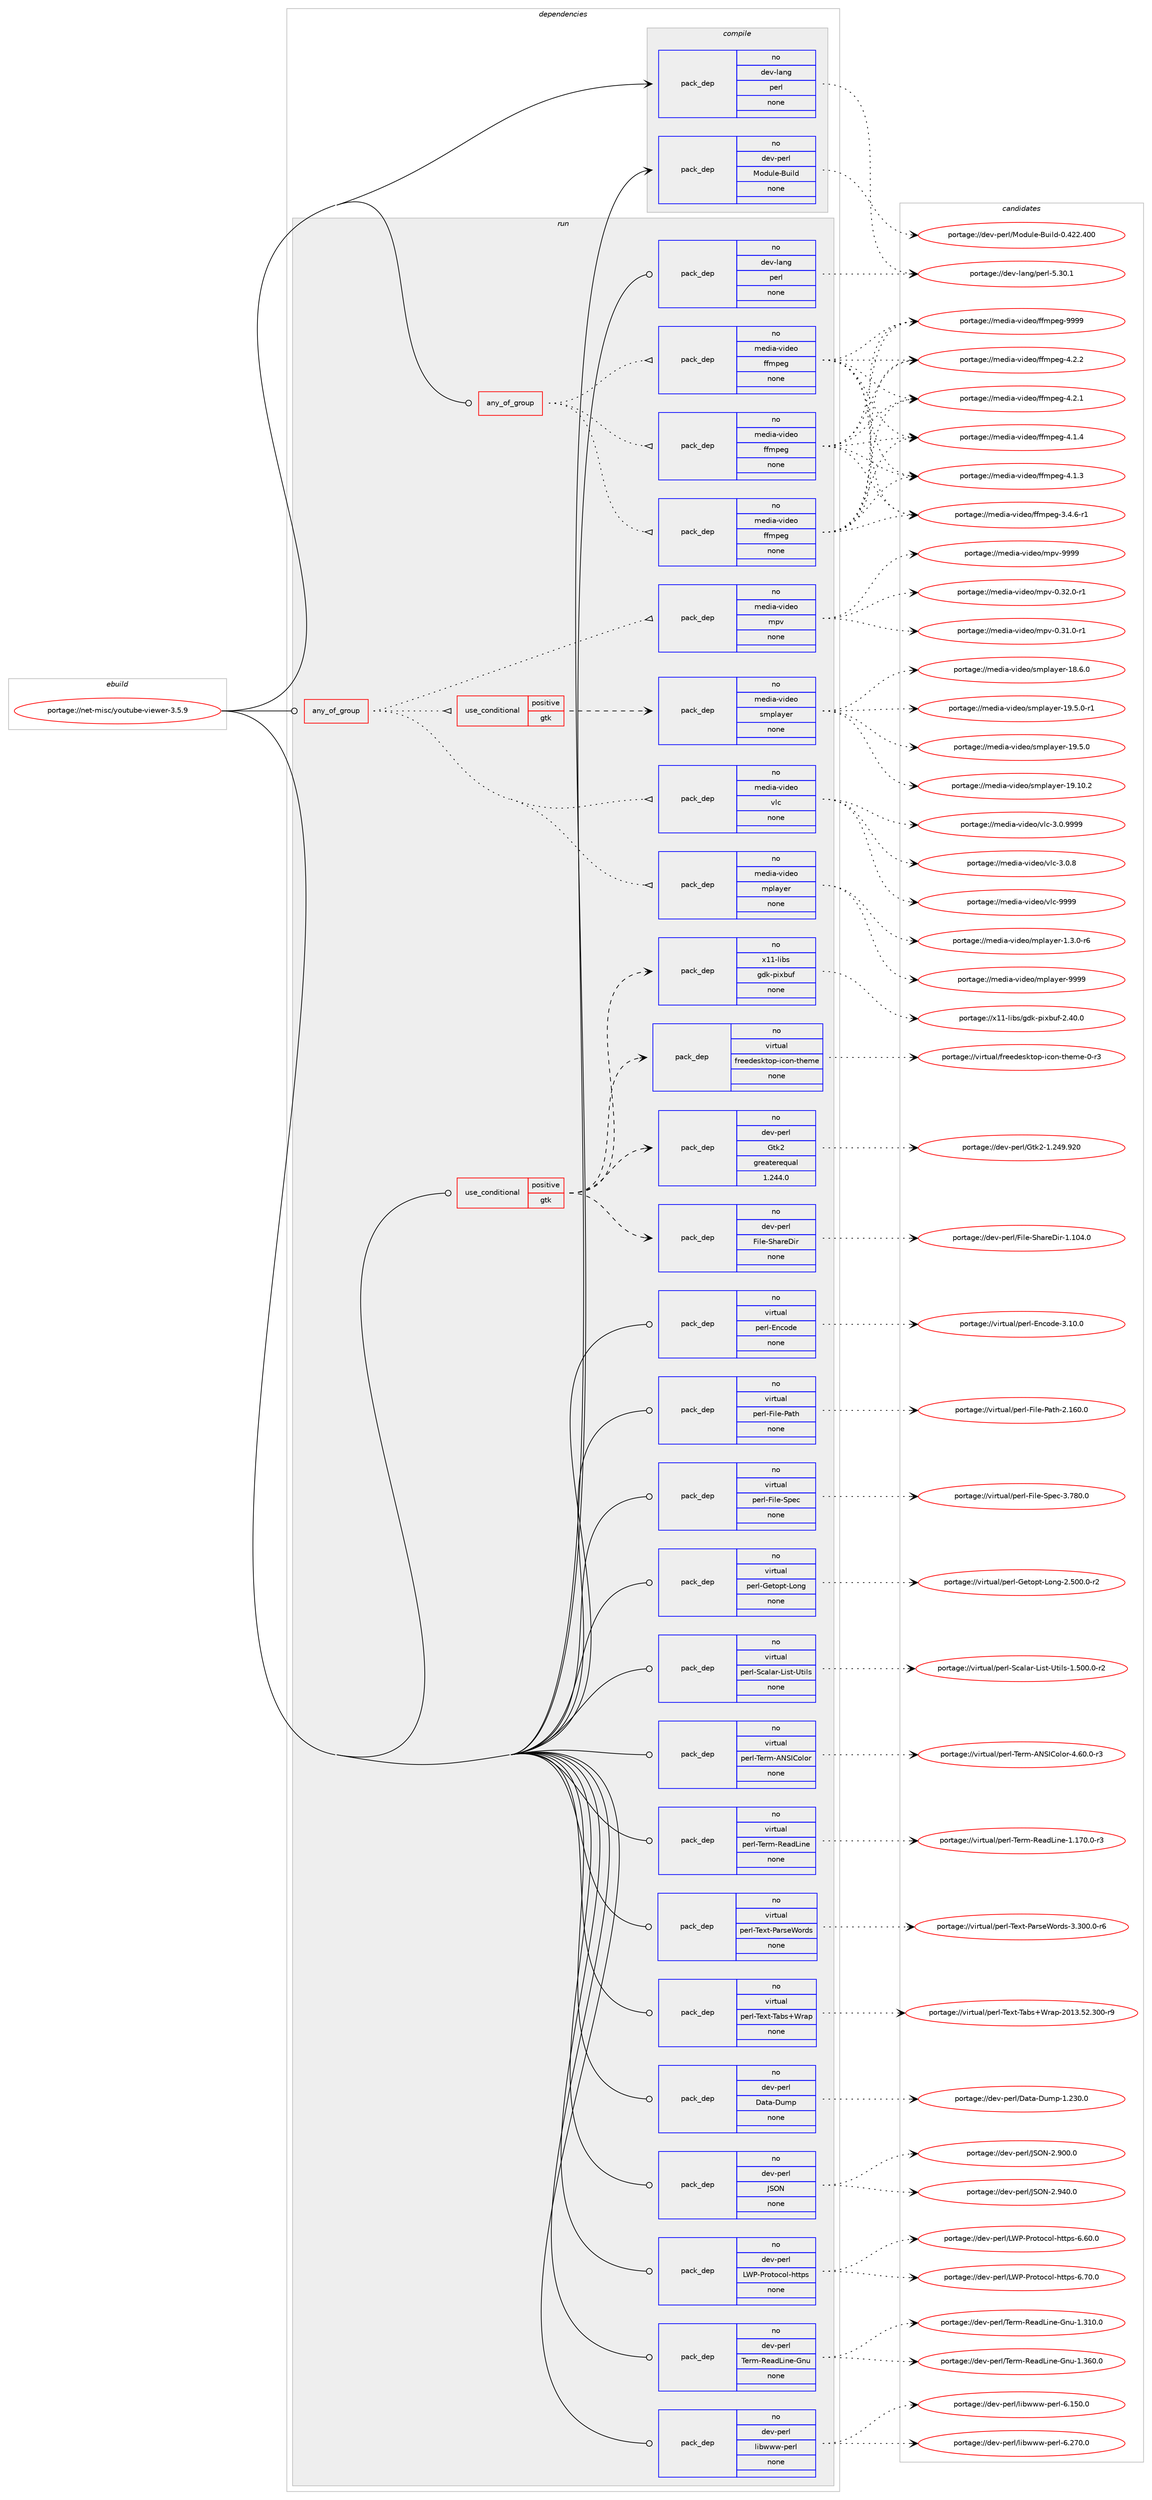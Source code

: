 digraph prolog {

# *************
# Graph options
# *************

newrank=true;
concentrate=true;
compound=true;
graph [rankdir=LR,fontname=Helvetica,fontsize=10,ranksep=1.5];#, ranksep=2.5, nodesep=0.2];
edge  [arrowhead=vee];
node  [fontname=Helvetica,fontsize=10];

# **********
# The ebuild
# **********

subgraph cluster_leftcol {
color=gray;
rank=same;
label=<<i>ebuild</i>>;
id [label="portage://net-misc/youtube-viewer-3.5.9", color=red, width=4, href="../net-misc/youtube-viewer-3.5.9.svg"];
}

# ****************
# The dependencies
# ****************

subgraph cluster_midcol {
color=gray;
label=<<i>dependencies</i>>;
subgraph cluster_compile {
fillcolor="#eeeeee";
style=filled;
label=<<i>compile</i>>;
subgraph pack39649 {
dependency49807 [label=<<TABLE BORDER="0" CELLBORDER="1" CELLSPACING="0" CELLPADDING="4" WIDTH="220"><TR><TD ROWSPAN="6" CELLPADDING="30">pack_dep</TD></TR><TR><TD WIDTH="110">no</TD></TR><TR><TD>dev-lang</TD></TR><TR><TD>perl</TD></TR><TR><TD>none</TD></TR><TR><TD></TD></TR></TABLE>>, shape=none, color=blue];
}
id:e -> dependency49807:w [weight=20,style="solid",arrowhead="vee"];
subgraph pack39650 {
dependency49808 [label=<<TABLE BORDER="0" CELLBORDER="1" CELLSPACING="0" CELLPADDING="4" WIDTH="220"><TR><TD ROWSPAN="6" CELLPADDING="30">pack_dep</TD></TR><TR><TD WIDTH="110">no</TD></TR><TR><TD>dev-perl</TD></TR><TR><TD>Module-Build</TD></TR><TR><TD>none</TD></TR><TR><TD></TD></TR></TABLE>>, shape=none, color=blue];
}
id:e -> dependency49808:w [weight=20,style="solid",arrowhead="vee"];
}
subgraph cluster_compileandrun {
fillcolor="#eeeeee";
style=filled;
label=<<i>compile and run</i>>;
}
subgraph cluster_run {
fillcolor="#eeeeee";
style=filled;
label=<<i>run</i>>;
subgraph any1024 {
dependency49809 [label=<<TABLE BORDER="0" CELLBORDER="1" CELLSPACING="0" CELLPADDING="4"><TR><TD CELLPADDING="10">any_of_group</TD></TR></TABLE>>, shape=none, color=red];subgraph pack39651 {
dependency49810 [label=<<TABLE BORDER="0" CELLBORDER="1" CELLSPACING="0" CELLPADDING="4" WIDTH="220"><TR><TD ROWSPAN="6" CELLPADDING="30">pack_dep</TD></TR><TR><TD WIDTH="110">no</TD></TR><TR><TD>media-video</TD></TR><TR><TD>ffmpeg</TD></TR><TR><TD>none</TD></TR><TR><TD></TD></TR></TABLE>>, shape=none, color=blue];
}
dependency49809:e -> dependency49810:w [weight=20,style="dotted",arrowhead="oinv"];
subgraph pack39652 {
dependency49811 [label=<<TABLE BORDER="0" CELLBORDER="1" CELLSPACING="0" CELLPADDING="4" WIDTH="220"><TR><TD ROWSPAN="6" CELLPADDING="30">pack_dep</TD></TR><TR><TD WIDTH="110">no</TD></TR><TR><TD>media-video</TD></TR><TR><TD>ffmpeg</TD></TR><TR><TD>none</TD></TR><TR><TD></TD></TR></TABLE>>, shape=none, color=blue];
}
dependency49809:e -> dependency49811:w [weight=20,style="dotted",arrowhead="oinv"];
subgraph pack39653 {
dependency49812 [label=<<TABLE BORDER="0" CELLBORDER="1" CELLSPACING="0" CELLPADDING="4" WIDTH="220"><TR><TD ROWSPAN="6" CELLPADDING="30">pack_dep</TD></TR><TR><TD WIDTH="110">no</TD></TR><TR><TD>media-video</TD></TR><TR><TD>ffmpeg</TD></TR><TR><TD>none</TD></TR><TR><TD></TD></TR></TABLE>>, shape=none, color=blue];
}
dependency49809:e -> dependency49812:w [weight=20,style="dotted",arrowhead="oinv"];
}
id:e -> dependency49809:w [weight=20,style="solid",arrowhead="odot"];
subgraph any1025 {
dependency49813 [label=<<TABLE BORDER="0" CELLBORDER="1" CELLSPACING="0" CELLPADDING="4"><TR><TD CELLPADDING="10">any_of_group</TD></TR></TABLE>>, shape=none, color=red];subgraph pack39654 {
dependency49814 [label=<<TABLE BORDER="0" CELLBORDER="1" CELLSPACING="0" CELLPADDING="4" WIDTH="220"><TR><TD ROWSPAN="6" CELLPADDING="30">pack_dep</TD></TR><TR><TD WIDTH="110">no</TD></TR><TR><TD>media-video</TD></TR><TR><TD>mpv</TD></TR><TR><TD>none</TD></TR><TR><TD></TD></TR></TABLE>>, shape=none, color=blue];
}
dependency49813:e -> dependency49814:w [weight=20,style="dotted",arrowhead="oinv"];
subgraph pack39655 {
dependency49815 [label=<<TABLE BORDER="0" CELLBORDER="1" CELLSPACING="0" CELLPADDING="4" WIDTH="220"><TR><TD ROWSPAN="6" CELLPADDING="30">pack_dep</TD></TR><TR><TD WIDTH="110">no</TD></TR><TR><TD>media-video</TD></TR><TR><TD>mplayer</TD></TR><TR><TD>none</TD></TR><TR><TD></TD></TR></TABLE>>, shape=none, color=blue];
}
dependency49813:e -> dependency49815:w [weight=20,style="dotted",arrowhead="oinv"];
subgraph pack39656 {
dependency49816 [label=<<TABLE BORDER="0" CELLBORDER="1" CELLSPACING="0" CELLPADDING="4" WIDTH="220"><TR><TD ROWSPAN="6" CELLPADDING="30">pack_dep</TD></TR><TR><TD WIDTH="110">no</TD></TR><TR><TD>media-video</TD></TR><TR><TD>vlc</TD></TR><TR><TD>none</TD></TR><TR><TD></TD></TR></TABLE>>, shape=none, color=blue];
}
dependency49813:e -> dependency49816:w [weight=20,style="dotted",arrowhead="oinv"];
subgraph cond9130 {
dependency49817 [label=<<TABLE BORDER="0" CELLBORDER="1" CELLSPACING="0" CELLPADDING="4"><TR><TD ROWSPAN="3" CELLPADDING="10">use_conditional</TD></TR><TR><TD>positive</TD></TR><TR><TD>gtk</TD></TR></TABLE>>, shape=none, color=red];
subgraph pack39657 {
dependency49818 [label=<<TABLE BORDER="0" CELLBORDER="1" CELLSPACING="0" CELLPADDING="4" WIDTH="220"><TR><TD ROWSPAN="6" CELLPADDING="30">pack_dep</TD></TR><TR><TD WIDTH="110">no</TD></TR><TR><TD>media-video</TD></TR><TR><TD>smplayer</TD></TR><TR><TD>none</TD></TR><TR><TD></TD></TR></TABLE>>, shape=none, color=blue];
}
dependency49817:e -> dependency49818:w [weight=20,style="dashed",arrowhead="vee"];
}
dependency49813:e -> dependency49817:w [weight=20,style="dotted",arrowhead="oinv"];
}
id:e -> dependency49813:w [weight=20,style="solid",arrowhead="odot"];
subgraph cond9131 {
dependency49819 [label=<<TABLE BORDER="0" CELLBORDER="1" CELLSPACING="0" CELLPADDING="4"><TR><TD ROWSPAN="3" CELLPADDING="10">use_conditional</TD></TR><TR><TD>positive</TD></TR><TR><TD>gtk</TD></TR></TABLE>>, shape=none, color=red];
subgraph pack39658 {
dependency49820 [label=<<TABLE BORDER="0" CELLBORDER="1" CELLSPACING="0" CELLPADDING="4" WIDTH="220"><TR><TD ROWSPAN="6" CELLPADDING="30">pack_dep</TD></TR><TR><TD WIDTH="110">no</TD></TR><TR><TD>dev-perl</TD></TR><TR><TD>File-ShareDir</TD></TR><TR><TD>none</TD></TR><TR><TD></TD></TR></TABLE>>, shape=none, color=blue];
}
dependency49819:e -> dependency49820:w [weight=20,style="dashed",arrowhead="vee"];
subgraph pack39659 {
dependency49821 [label=<<TABLE BORDER="0" CELLBORDER="1" CELLSPACING="0" CELLPADDING="4" WIDTH="220"><TR><TD ROWSPAN="6" CELLPADDING="30">pack_dep</TD></TR><TR><TD WIDTH="110">no</TD></TR><TR><TD>dev-perl</TD></TR><TR><TD>Gtk2</TD></TR><TR><TD>greaterequal</TD></TR><TR><TD>1.244.0</TD></TR></TABLE>>, shape=none, color=blue];
}
dependency49819:e -> dependency49821:w [weight=20,style="dashed",arrowhead="vee"];
subgraph pack39660 {
dependency49822 [label=<<TABLE BORDER="0" CELLBORDER="1" CELLSPACING="0" CELLPADDING="4" WIDTH="220"><TR><TD ROWSPAN="6" CELLPADDING="30">pack_dep</TD></TR><TR><TD WIDTH="110">no</TD></TR><TR><TD>virtual</TD></TR><TR><TD>freedesktop-icon-theme</TD></TR><TR><TD>none</TD></TR><TR><TD></TD></TR></TABLE>>, shape=none, color=blue];
}
dependency49819:e -> dependency49822:w [weight=20,style="dashed",arrowhead="vee"];
subgraph pack39661 {
dependency49823 [label=<<TABLE BORDER="0" CELLBORDER="1" CELLSPACING="0" CELLPADDING="4" WIDTH="220"><TR><TD ROWSPAN="6" CELLPADDING="30">pack_dep</TD></TR><TR><TD WIDTH="110">no</TD></TR><TR><TD>x11-libs</TD></TR><TR><TD>gdk-pixbuf</TD></TR><TR><TD>none</TD></TR><TR><TD></TD></TR></TABLE>>, shape=none, color=blue];
}
dependency49819:e -> dependency49823:w [weight=20,style="dashed",arrowhead="vee"];
}
id:e -> dependency49819:w [weight=20,style="solid",arrowhead="odot"];
subgraph pack39662 {
dependency49824 [label=<<TABLE BORDER="0" CELLBORDER="1" CELLSPACING="0" CELLPADDING="4" WIDTH="220"><TR><TD ROWSPAN="6" CELLPADDING="30">pack_dep</TD></TR><TR><TD WIDTH="110">no</TD></TR><TR><TD>dev-lang</TD></TR><TR><TD>perl</TD></TR><TR><TD>none</TD></TR><TR><TD></TD></TR></TABLE>>, shape=none, color=blue];
}
id:e -> dependency49824:w [weight=20,style="solid",arrowhead="odot"];
subgraph pack39663 {
dependency49825 [label=<<TABLE BORDER="0" CELLBORDER="1" CELLSPACING="0" CELLPADDING="4" WIDTH="220"><TR><TD ROWSPAN="6" CELLPADDING="30">pack_dep</TD></TR><TR><TD WIDTH="110">no</TD></TR><TR><TD>dev-perl</TD></TR><TR><TD>Data-Dump</TD></TR><TR><TD>none</TD></TR><TR><TD></TD></TR></TABLE>>, shape=none, color=blue];
}
id:e -> dependency49825:w [weight=20,style="solid",arrowhead="odot"];
subgraph pack39664 {
dependency49826 [label=<<TABLE BORDER="0" CELLBORDER="1" CELLSPACING="0" CELLPADDING="4" WIDTH="220"><TR><TD ROWSPAN="6" CELLPADDING="30">pack_dep</TD></TR><TR><TD WIDTH="110">no</TD></TR><TR><TD>dev-perl</TD></TR><TR><TD>JSON</TD></TR><TR><TD>none</TD></TR><TR><TD></TD></TR></TABLE>>, shape=none, color=blue];
}
id:e -> dependency49826:w [weight=20,style="solid",arrowhead="odot"];
subgraph pack39665 {
dependency49827 [label=<<TABLE BORDER="0" CELLBORDER="1" CELLSPACING="0" CELLPADDING="4" WIDTH="220"><TR><TD ROWSPAN="6" CELLPADDING="30">pack_dep</TD></TR><TR><TD WIDTH="110">no</TD></TR><TR><TD>dev-perl</TD></TR><TR><TD>LWP-Protocol-https</TD></TR><TR><TD>none</TD></TR><TR><TD></TD></TR></TABLE>>, shape=none, color=blue];
}
id:e -> dependency49827:w [weight=20,style="solid",arrowhead="odot"];
subgraph pack39666 {
dependency49828 [label=<<TABLE BORDER="0" CELLBORDER="1" CELLSPACING="0" CELLPADDING="4" WIDTH="220"><TR><TD ROWSPAN="6" CELLPADDING="30">pack_dep</TD></TR><TR><TD WIDTH="110">no</TD></TR><TR><TD>dev-perl</TD></TR><TR><TD>Term-ReadLine-Gnu</TD></TR><TR><TD>none</TD></TR><TR><TD></TD></TR></TABLE>>, shape=none, color=blue];
}
id:e -> dependency49828:w [weight=20,style="solid",arrowhead="odot"];
subgraph pack39667 {
dependency49829 [label=<<TABLE BORDER="0" CELLBORDER="1" CELLSPACING="0" CELLPADDING="4" WIDTH="220"><TR><TD ROWSPAN="6" CELLPADDING="30">pack_dep</TD></TR><TR><TD WIDTH="110">no</TD></TR><TR><TD>dev-perl</TD></TR><TR><TD>libwww-perl</TD></TR><TR><TD>none</TD></TR><TR><TD></TD></TR></TABLE>>, shape=none, color=blue];
}
id:e -> dependency49829:w [weight=20,style="solid",arrowhead="odot"];
subgraph pack39668 {
dependency49830 [label=<<TABLE BORDER="0" CELLBORDER="1" CELLSPACING="0" CELLPADDING="4" WIDTH="220"><TR><TD ROWSPAN="6" CELLPADDING="30">pack_dep</TD></TR><TR><TD WIDTH="110">no</TD></TR><TR><TD>virtual</TD></TR><TR><TD>perl-Encode</TD></TR><TR><TD>none</TD></TR><TR><TD></TD></TR></TABLE>>, shape=none, color=blue];
}
id:e -> dependency49830:w [weight=20,style="solid",arrowhead="odot"];
subgraph pack39669 {
dependency49831 [label=<<TABLE BORDER="0" CELLBORDER="1" CELLSPACING="0" CELLPADDING="4" WIDTH="220"><TR><TD ROWSPAN="6" CELLPADDING="30">pack_dep</TD></TR><TR><TD WIDTH="110">no</TD></TR><TR><TD>virtual</TD></TR><TR><TD>perl-File-Path</TD></TR><TR><TD>none</TD></TR><TR><TD></TD></TR></TABLE>>, shape=none, color=blue];
}
id:e -> dependency49831:w [weight=20,style="solid",arrowhead="odot"];
subgraph pack39670 {
dependency49832 [label=<<TABLE BORDER="0" CELLBORDER="1" CELLSPACING="0" CELLPADDING="4" WIDTH="220"><TR><TD ROWSPAN="6" CELLPADDING="30">pack_dep</TD></TR><TR><TD WIDTH="110">no</TD></TR><TR><TD>virtual</TD></TR><TR><TD>perl-File-Spec</TD></TR><TR><TD>none</TD></TR><TR><TD></TD></TR></TABLE>>, shape=none, color=blue];
}
id:e -> dependency49832:w [weight=20,style="solid",arrowhead="odot"];
subgraph pack39671 {
dependency49833 [label=<<TABLE BORDER="0" CELLBORDER="1" CELLSPACING="0" CELLPADDING="4" WIDTH="220"><TR><TD ROWSPAN="6" CELLPADDING="30">pack_dep</TD></TR><TR><TD WIDTH="110">no</TD></TR><TR><TD>virtual</TD></TR><TR><TD>perl-Getopt-Long</TD></TR><TR><TD>none</TD></TR><TR><TD></TD></TR></TABLE>>, shape=none, color=blue];
}
id:e -> dependency49833:w [weight=20,style="solid",arrowhead="odot"];
subgraph pack39672 {
dependency49834 [label=<<TABLE BORDER="0" CELLBORDER="1" CELLSPACING="0" CELLPADDING="4" WIDTH="220"><TR><TD ROWSPAN="6" CELLPADDING="30">pack_dep</TD></TR><TR><TD WIDTH="110">no</TD></TR><TR><TD>virtual</TD></TR><TR><TD>perl-Scalar-List-Utils</TD></TR><TR><TD>none</TD></TR><TR><TD></TD></TR></TABLE>>, shape=none, color=blue];
}
id:e -> dependency49834:w [weight=20,style="solid",arrowhead="odot"];
subgraph pack39673 {
dependency49835 [label=<<TABLE BORDER="0" CELLBORDER="1" CELLSPACING="0" CELLPADDING="4" WIDTH="220"><TR><TD ROWSPAN="6" CELLPADDING="30">pack_dep</TD></TR><TR><TD WIDTH="110">no</TD></TR><TR><TD>virtual</TD></TR><TR><TD>perl-Term-ANSIColor</TD></TR><TR><TD>none</TD></TR><TR><TD></TD></TR></TABLE>>, shape=none, color=blue];
}
id:e -> dependency49835:w [weight=20,style="solid",arrowhead="odot"];
subgraph pack39674 {
dependency49836 [label=<<TABLE BORDER="0" CELLBORDER="1" CELLSPACING="0" CELLPADDING="4" WIDTH="220"><TR><TD ROWSPAN="6" CELLPADDING="30">pack_dep</TD></TR><TR><TD WIDTH="110">no</TD></TR><TR><TD>virtual</TD></TR><TR><TD>perl-Term-ReadLine</TD></TR><TR><TD>none</TD></TR><TR><TD></TD></TR></TABLE>>, shape=none, color=blue];
}
id:e -> dependency49836:w [weight=20,style="solid",arrowhead="odot"];
subgraph pack39675 {
dependency49837 [label=<<TABLE BORDER="0" CELLBORDER="1" CELLSPACING="0" CELLPADDING="4" WIDTH="220"><TR><TD ROWSPAN="6" CELLPADDING="30">pack_dep</TD></TR><TR><TD WIDTH="110">no</TD></TR><TR><TD>virtual</TD></TR><TR><TD>perl-Text-ParseWords</TD></TR><TR><TD>none</TD></TR><TR><TD></TD></TR></TABLE>>, shape=none, color=blue];
}
id:e -> dependency49837:w [weight=20,style="solid",arrowhead="odot"];
subgraph pack39676 {
dependency49838 [label=<<TABLE BORDER="0" CELLBORDER="1" CELLSPACING="0" CELLPADDING="4" WIDTH="220"><TR><TD ROWSPAN="6" CELLPADDING="30">pack_dep</TD></TR><TR><TD WIDTH="110">no</TD></TR><TR><TD>virtual</TD></TR><TR><TD>perl-Text-Tabs+Wrap</TD></TR><TR><TD>none</TD></TR><TR><TD></TD></TR></TABLE>>, shape=none, color=blue];
}
id:e -> dependency49838:w [weight=20,style="solid",arrowhead="odot"];
}
}

# **************
# The candidates
# **************

subgraph cluster_choices {
rank=same;
color=gray;
label=<<i>candidates</i>>;

subgraph choice39649 {
color=black;
nodesep=1;
choice10010111845108971101034711210111410845534651484649 [label="portage://dev-lang/perl-5.30.1", color=red, width=4,href="../dev-lang/perl-5.30.1.svg"];
dependency49807:e -> choice10010111845108971101034711210111410845534651484649:w [style=dotted,weight="100"];
}
subgraph choice39650 {
color=black;
nodesep=1;
choice100101118451121011141084777111100117108101456611710510810045484652505046524848 [label="portage://dev-perl/Module-Build-0.422.400", color=red, width=4,href="../dev-perl/Module-Build-0.422.400.svg"];
dependency49808:e -> choice100101118451121011141084777111100117108101456611710510810045484652505046524848:w [style=dotted,weight="100"];
}
subgraph choice39651 {
color=black;
nodesep=1;
choice1091011001059745118105100101111471021021091121011034557575757 [label="portage://media-video/ffmpeg-9999", color=red, width=4,href="../media-video/ffmpeg-9999.svg"];
choice109101100105974511810510010111147102102109112101103455246504650 [label="portage://media-video/ffmpeg-4.2.2", color=red, width=4,href="../media-video/ffmpeg-4.2.2.svg"];
choice109101100105974511810510010111147102102109112101103455246504649 [label="portage://media-video/ffmpeg-4.2.1", color=red, width=4,href="../media-video/ffmpeg-4.2.1.svg"];
choice109101100105974511810510010111147102102109112101103455246494652 [label="portage://media-video/ffmpeg-4.1.4", color=red, width=4,href="../media-video/ffmpeg-4.1.4.svg"];
choice109101100105974511810510010111147102102109112101103455246494651 [label="portage://media-video/ffmpeg-4.1.3", color=red, width=4,href="../media-video/ffmpeg-4.1.3.svg"];
choice1091011001059745118105100101111471021021091121011034551465246544511449 [label="portage://media-video/ffmpeg-3.4.6-r1", color=red, width=4,href="../media-video/ffmpeg-3.4.6-r1.svg"];
dependency49810:e -> choice1091011001059745118105100101111471021021091121011034557575757:w [style=dotted,weight="100"];
dependency49810:e -> choice109101100105974511810510010111147102102109112101103455246504650:w [style=dotted,weight="100"];
dependency49810:e -> choice109101100105974511810510010111147102102109112101103455246504649:w [style=dotted,weight="100"];
dependency49810:e -> choice109101100105974511810510010111147102102109112101103455246494652:w [style=dotted,weight="100"];
dependency49810:e -> choice109101100105974511810510010111147102102109112101103455246494651:w [style=dotted,weight="100"];
dependency49810:e -> choice1091011001059745118105100101111471021021091121011034551465246544511449:w [style=dotted,weight="100"];
}
subgraph choice39652 {
color=black;
nodesep=1;
choice1091011001059745118105100101111471021021091121011034557575757 [label="portage://media-video/ffmpeg-9999", color=red, width=4,href="../media-video/ffmpeg-9999.svg"];
choice109101100105974511810510010111147102102109112101103455246504650 [label="portage://media-video/ffmpeg-4.2.2", color=red, width=4,href="../media-video/ffmpeg-4.2.2.svg"];
choice109101100105974511810510010111147102102109112101103455246504649 [label="portage://media-video/ffmpeg-4.2.1", color=red, width=4,href="../media-video/ffmpeg-4.2.1.svg"];
choice109101100105974511810510010111147102102109112101103455246494652 [label="portage://media-video/ffmpeg-4.1.4", color=red, width=4,href="../media-video/ffmpeg-4.1.4.svg"];
choice109101100105974511810510010111147102102109112101103455246494651 [label="portage://media-video/ffmpeg-4.1.3", color=red, width=4,href="../media-video/ffmpeg-4.1.3.svg"];
choice1091011001059745118105100101111471021021091121011034551465246544511449 [label="portage://media-video/ffmpeg-3.4.6-r1", color=red, width=4,href="../media-video/ffmpeg-3.4.6-r1.svg"];
dependency49811:e -> choice1091011001059745118105100101111471021021091121011034557575757:w [style=dotted,weight="100"];
dependency49811:e -> choice109101100105974511810510010111147102102109112101103455246504650:w [style=dotted,weight="100"];
dependency49811:e -> choice109101100105974511810510010111147102102109112101103455246504649:w [style=dotted,weight="100"];
dependency49811:e -> choice109101100105974511810510010111147102102109112101103455246494652:w [style=dotted,weight="100"];
dependency49811:e -> choice109101100105974511810510010111147102102109112101103455246494651:w [style=dotted,weight="100"];
dependency49811:e -> choice1091011001059745118105100101111471021021091121011034551465246544511449:w [style=dotted,weight="100"];
}
subgraph choice39653 {
color=black;
nodesep=1;
choice1091011001059745118105100101111471021021091121011034557575757 [label="portage://media-video/ffmpeg-9999", color=red, width=4,href="../media-video/ffmpeg-9999.svg"];
choice109101100105974511810510010111147102102109112101103455246504650 [label="portage://media-video/ffmpeg-4.2.2", color=red, width=4,href="../media-video/ffmpeg-4.2.2.svg"];
choice109101100105974511810510010111147102102109112101103455246504649 [label="portage://media-video/ffmpeg-4.2.1", color=red, width=4,href="../media-video/ffmpeg-4.2.1.svg"];
choice109101100105974511810510010111147102102109112101103455246494652 [label="portage://media-video/ffmpeg-4.1.4", color=red, width=4,href="../media-video/ffmpeg-4.1.4.svg"];
choice109101100105974511810510010111147102102109112101103455246494651 [label="portage://media-video/ffmpeg-4.1.3", color=red, width=4,href="../media-video/ffmpeg-4.1.3.svg"];
choice1091011001059745118105100101111471021021091121011034551465246544511449 [label="portage://media-video/ffmpeg-3.4.6-r1", color=red, width=4,href="../media-video/ffmpeg-3.4.6-r1.svg"];
dependency49812:e -> choice1091011001059745118105100101111471021021091121011034557575757:w [style=dotted,weight="100"];
dependency49812:e -> choice109101100105974511810510010111147102102109112101103455246504650:w [style=dotted,weight="100"];
dependency49812:e -> choice109101100105974511810510010111147102102109112101103455246504649:w [style=dotted,weight="100"];
dependency49812:e -> choice109101100105974511810510010111147102102109112101103455246494652:w [style=dotted,weight="100"];
dependency49812:e -> choice109101100105974511810510010111147102102109112101103455246494651:w [style=dotted,weight="100"];
dependency49812:e -> choice1091011001059745118105100101111471021021091121011034551465246544511449:w [style=dotted,weight="100"];
}
subgraph choice39654 {
color=black;
nodesep=1;
choice1091011001059745118105100101111471091121184557575757 [label="portage://media-video/mpv-9999", color=red, width=4,href="../media-video/mpv-9999.svg"];
choice109101100105974511810510010111147109112118454846515046484511449 [label="portage://media-video/mpv-0.32.0-r1", color=red, width=4,href="../media-video/mpv-0.32.0-r1.svg"];
choice109101100105974511810510010111147109112118454846514946484511449 [label="portage://media-video/mpv-0.31.0-r1", color=red, width=4,href="../media-video/mpv-0.31.0-r1.svg"];
dependency49814:e -> choice1091011001059745118105100101111471091121184557575757:w [style=dotted,weight="100"];
dependency49814:e -> choice109101100105974511810510010111147109112118454846515046484511449:w [style=dotted,weight="100"];
dependency49814:e -> choice109101100105974511810510010111147109112118454846514946484511449:w [style=dotted,weight="100"];
}
subgraph choice39655 {
color=black;
nodesep=1;
choice109101100105974511810510010111147109112108971211011144557575757 [label="portage://media-video/mplayer-9999", color=red, width=4,href="../media-video/mplayer-9999.svg"];
choice109101100105974511810510010111147109112108971211011144549465146484511454 [label="portage://media-video/mplayer-1.3.0-r6", color=red, width=4,href="../media-video/mplayer-1.3.0-r6.svg"];
dependency49815:e -> choice109101100105974511810510010111147109112108971211011144557575757:w [style=dotted,weight="100"];
dependency49815:e -> choice109101100105974511810510010111147109112108971211011144549465146484511454:w [style=dotted,weight="100"];
}
subgraph choice39656 {
color=black;
nodesep=1;
choice109101100105974511810510010111147118108994557575757 [label="portage://media-video/vlc-9999", color=red, width=4,href="../media-video/vlc-9999.svg"];
choice10910110010597451181051001011114711810899455146484657575757 [label="portage://media-video/vlc-3.0.9999", color=red, width=4,href="../media-video/vlc-3.0.9999.svg"];
choice10910110010597451181051001011114711810899455146484656 [label="portage://media-video/vlc-3.0.8", color=red, width=4,href="../media-video/vlc-3.0.8.svg"];
dependency49816:e -> choice109101100105974511810510010111147118108994557575757:w [style=dotted,weight="100"];
dependency49816:e -> choice10910110010597451181051001011114711810899455146484657575757:w [style=dotted,weight="100"];
dependency49816:e -> choice10910110010597451181051001011114711810899455146484656:w [style=dotted,weight="100"];
}
subgraph choice39657 {
color=black;
nodesep=1;
choice10910110010597451181051001011114711510911210897121101114454957465346484511449 [label="portage://media-video/smplayer-19.5.0-r1", color=red, width=4,href="../media-video/smplayer-19.5.0-r1.svg"];
choice1091011001059745118105100101111471151091121089712110111445495746534648 [label="portage://media-video/smplayer-19.5.0", color=red, width=4,href="../media-video/smplayer-19.5.0.svg"];
choice109101100105974511810510010111147115109112108971211011144549574649484650 [label="portage://media-video/smplayer-19.10.2", color=red, width=4,href="../media-video/smplayer-19.10.2.svg"];
choice1091011001059745118105100101111471151091121089712110111445495646544648 [label="portage://media-video/smplayer-18.6.0", color=red, width=4,href="../media-video/smplayer-18.6.0.svg"];
dependency49818:e -> choice10910110010597451181051001011114711510911210897121101114454957465346484511449:w [style=dotted,weight="100"];
dependency49818:e -> choice1091011001059745118105100101111471151091121089712110111445495746534648:w [style=dotted,weight="100"];
dependency49818:e -> choice109101100105974511810510010111147115109112108971211011144549574649484650:w [style=dotted,weight="100"];
dependency49818:e -> choice1091011001059745118105100101111471151091121089712110111445495646544648:w [style=dotted,weight="100"];
}
subgraph choice39658 {
color=black;
nodesep=1;
choice100101118451121011141084770105108101458310497114101681051144549464948524648 [label="portage://dev-perl/File-ShareDir-1.104.0", color=red, width=4,href="../dev-perl/File-ShareDir-1.104.0.svg"];
dependency49820:e -> choice100101118451121011141084770105108101458310497114101681051144549464948524648:w [style=dotted,weight="100"];
}
subgraph choice39659 {
color=black;
nodesep=1;
choice1001011184511210111410847711161075045494650525746575048 [label="portage://dev-perl/Gtk2-1.249.920", color=red, width=4,href="../dev-perl/Gtk2-1.249.920.svg"];
dependency49821:e -> choice1001011184511210111410847711161075045494650525746575048:w [style=dotted,weight="100"];
}
subgraph choice39660 {
color=black;
nodesep=1;
choice118105114116117971084710211410110110010111510711611111245105991111104511610410110910145484511451 [label="portage://virtual/freedesktop-icon-theme-0-r3", color=red, width=4,href="../virtual/freedesktop-icon-theme-0-r3.svg"];
dependency49822:e -> choice118105114116117971084710211410110110010111510711611111245105991111104511610410110910145484511451:w [style=dotted,weight="100"];
}
subgraph choice39661 {
color=black;
nodesep=1;
choice1204949451081059811547103100107451121051209811710245504652484648 [label="portage://x11-libs/gdk-pixbuf-2.40.0", color=red, width=4,href="../x11-libs/gdk-pixbuf-2.40.0.svg"];
dependency49823:e -> choice1204949451081059811547103100107451121051209811710245504652484648:w [style=dotted,weight="100"];
}
subgraph choice39662 {
color=black;
nodesep=1;
choice10010111845108971101034711210111410845534651484649 [label="portage://dev-lang/perl-5.30.1", color=red, width=4,href="../dev-lang/perl-5.30.1.svg"];
dependency49824:e -> choice10010111845108971101034711210111410845534651484649:w [style=dotted,weight="100"];
}
subgraph choice39663 {
color=black;
nodesep=1;
choice100101118451121011141084768971169745681171091124549465051484648 [label="portage://dev-perl/Data-Dump-1.230.0", color=red, width=4,href="../dev-perl/Data-Dump-1.230.0.svg"];
dependency49825:e -> choice100101118451121011141084768971169745681171091124549465051484648:w [style=dotted,weight="100"];
}
subgraph choice39664 {
color=black;
nodesep=1;
choice1001011184511210111410847748379784550465752484648 [label="portage://dev-perl/JSON-2.940.0", color=red, width=4,href="../dev-perl/JSON-2.940.0.svg"];
choice1001011184511210111410847748379784550465748484648 [label="portage://dev-perl/JSON-2.900.0", color=red, width=4,href="../dev-perl/JSON-2.900.0.svg"];
dependency49826:e -> choice1001011184511210111410847748379784550465752484648:w [style=dotted,weight="100"];
dependency49826:e -> choice1001011184511210111410847748379784550465748484648:w [style=dotted,weight="100"];
}
subgraph choice39665 {
color=black;
nodesep=1;
choice10010111845112101114108477687804580114111116111991111084510411611611211545544655484648 [label="portage://dev-perl/LWP-Protocol-https-6.70.0", color=red, width=4,href="../dev-perl/LWP-Protocol-https-6.70.0.svg"];
choice10010111845112101114108477687804580114111116111991111084510411611611211545544654484648 [label="portage://dev-perl/LWP-Protocol-https-6.60.0", color=red, width=4,href="../dev-perl/LWP-Protocol-https-6.60.0.svg"];
dependency49827:e -> choice10010111845112101114108477687804580114111116111991111084510411611611211545544655484648:w [style=dotted,weight="100"];
dependency49827:e -> choice10010111845112101114108477687804580114111116111991111084510411611611211545544654484648:w [style=dotted,weight="100"];
}
subgraph choice39666 {
color=black;
nodesep=1;
choice1001011184511210111410847841011141094582101971007610511010145711101174549465154484648 [label="portage://dev-perl/Term-ReadLine-Gnu-1.360.0", color=red, width=4,href="../dev-perl/Term-ReadLine-Gnu-1.360.0.svg"];
choice1001011184511210111410847841011141094582101971007610511010145711101174549465149484648 [label="portage://dev-perl/Term-ReadLine-Gnu-1.310.0", color=red, width=4,href="../dev-perl/Term-ReadLine-Gnu-1.310.0.svg"];
dependency49828:e -> choice1001011184511210111410847841011141094582101971007610511010145711101174549465154484648:w [style=dotted,weight="100"];
dependency49828:e -> choice1001011184511210111410847841011141094582101971007610511010145711101174549465149484648:w [style=dotted,weight="100"];
}
subgraph choice39667 {
color=black;
nodesep=1;
choice100101118451121011141084710810598119119119451121011141084554465055484648 [label="portage://dev-perl/libwww-perl-6.270.0", color=red, width=4,href="../dev-perl/libwww-perl-6.270.0.svg"];
choice100101118451121011141084710810598119119119451121011141084554464953484648 [label="portage://dev-perl/libwww-perl-6.150.0", color=red, width=4,href="../dev-perl/libwww-perl-6.150.0.svg"];
dependency49829:e -> choice100101118451121011141084710810598119119119451121011141084554465055484648:w [style=dotted,weight="100"];
dependency49829:e -> choice100101118451121011141084710810598119119119451121011141084554464953484648:w [style=dotted,weight="100"];
}
subgraph choice39668 {
color=black;
nodesep=1;
choice118105114116117971084711210111410845691109911110010145514649484648 [label="portage://virtual/perl-Encode-3.10.0", color=red, width=4,href="../virtual/perl-Encode-3.10.0.svg"];
dependency49830:e -> choice118105114116117971084711210111410845691109911110010145514649484648:w [style=dotted,weight="100"];
}
subgraph choice39669 {
color=black;
nodesep=1;
choice118105114116117971084711210111410845701051081014580971161044550464954484648 [label="portage://virtual/perl-File-Path-2.160.0", color=red, width=4,href="../virtual/perl-File-Path-2.160.0.svg"];
dependency49831:e -> choice118105114116117971084711210111410845701051081014580971161044550464954484648:w [style=dotted,weight="100"];
}
subgraph choice39670 {
color=black;
nodesep=1;
choice118105114116117971084711210111410845701051081014583112101994551465556484648 [label="portage://virtual/perl-File-Spec-3.780.0", color=red, width=4,href="../virtual/perl-File-Spec-3.780.0.svg"];
dependency49832:e -> choice118105114116117971084711210111410845701051081014583112101994551465556484648:w [style=dotted,weight="100"];
}
subgraph choice39671 {
color=black;
nodesep=1;
choice11810511411611797108471121011141084571101116111112116457611111010345504653484846484511450 [label="portage://virtual/perl-Getopt-Long-2.500.0-r2", color=red, width=4,href="../virtual/perl-Getopt-Long-2.500.0-r2.svg"];
dependency49833:e -> choice11810511411611797108471121011141084571101116111112116457611111010345504653484846484511450:w [style=dotted,weight="100"];
}
subgraph choice39672 {
color=black;
nodesep=1;
choice118105114116117971084711210111410845839997108971144576105115116458511610510811545494653484846484511450 [label="portage://virtual/perl-Scalar-List-Utils-1.500.0-r2", color=red, width=4,href="../virtual/perl-Scalar-List-Utils-1.500.0-r2.svg"];
dependency49834:e -> choice118105114116117971084711210111410845839997108971144576105115116458511610510811545494653484846484511450:w [style=dotted,weight="100"];
}
subgraph choice39673 {
color=black;
nodesep=1;
choice11810511411611797108471121011141084584101114109456578837367111108111114455246544846484511451 [label="portage://virtual/perl-Term-ANSIColor-4.60.0-r3", color=red, width=4,href="../virtual/perl-Term-ANSIColor-4.60.0-r3.svg"];
dependency49835:e -> choice11810511411611797108471121011141084584101114109456578837367111108111114455246544846484511451:w [style=dotted,weight="100"];
}
subgraph choice39674 {
color=black;
nodesep=1;
choice118105114116117971084711210111410845841011141094582101971007610511010145494649554846484511451 [label="portage://virtual/perl-Term-ReadLine-1.170.0-r3", color=red, width=4,href="../virtual/perl-Term-ReadLine-1.170.0-r3.svg"];
dependency49836:e -> choice118105114116117971084711210111410845841011141094582101971007610511010145494649554846484511451:w [style=dotted,weight="100"];
}
subgraph choice39675 {
color=black;
nodesep=1;
choice118105114116117971084711210111410845841011201164580971141151018711111410011545514651484846484511454 [label="portage://virtual/perl-Text-ParseWords-3.300.0-r6", color=red, width=4,href="../virtual/perl-Text-ParseWords-3.300.0-r6.svg"];
dependency49837:e -> choice118105114116117971084711210111410845841011201164580971141151018711111410011545514651484846484511454:w [style=dotted,weight="100"];
}
subgraph choice39676 {
color=black;
nodesep=1;
choice11810511411611797108471121011141084584101120116458497981154387114971124550484951465350465148484511457 [label="portage://virtual/perl-Text-Tabs+Wrap-2013.52.300-r9", color=red, width=4,href="../virtual/perl-Text-Tabs+Wrap-2013.52.300-r9.svg"];
dependency49838:e -> choice11810511411611797108471121011141084584101120116458497981154387114971124550484951465350465148484511457:w [style=dotted,weight="100"];
}
}

}

